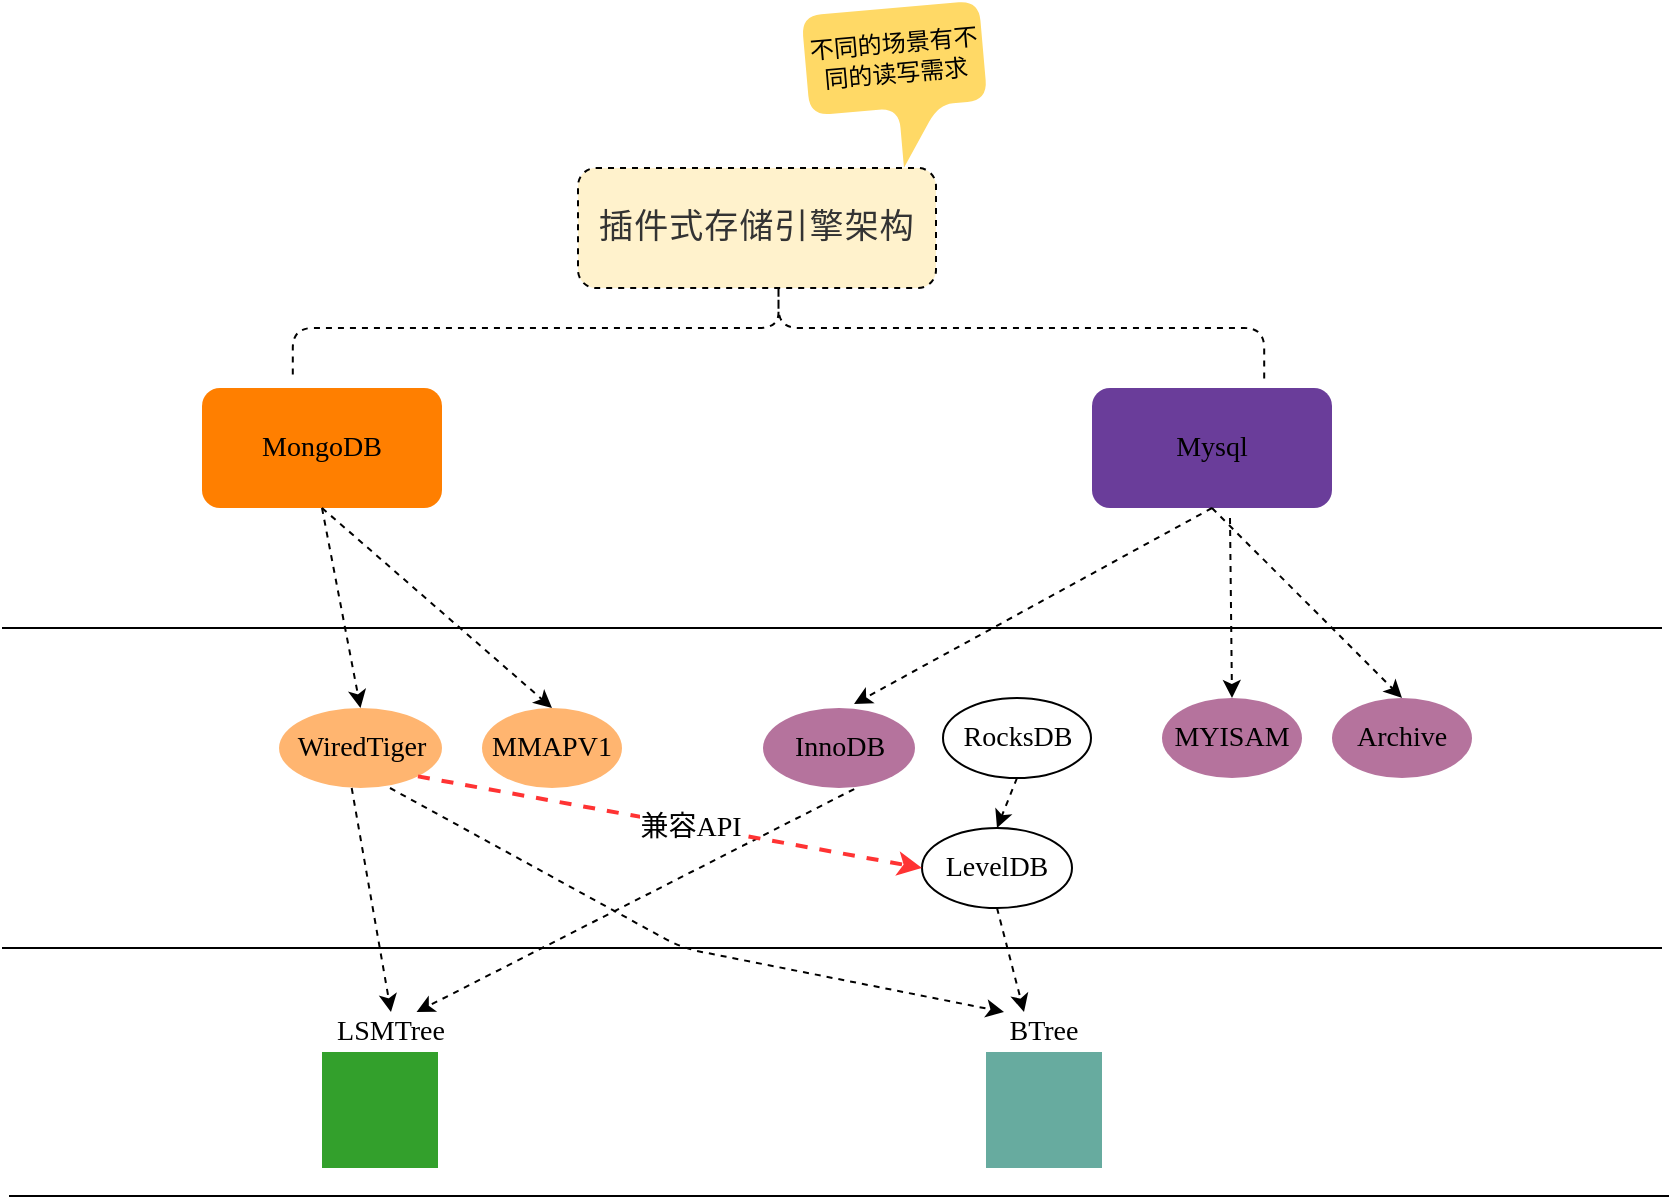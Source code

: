 <mxfile version="13.10.9" type="device"><diagram id="U9bCEAtk6WDespw3Ue_4" name="Page-1"><mxGraphModel dx="1422" dy="1834" grid="1" gridSize="10" guides="1" tooltips="1" connect="1" arrows="1" fold="1" page="1" pageScale="1" pageWidth="827" pageHeight="1169" math="0" shadow="0"><root><mxCell id="0"/><mxCell id="1" parent="0"/><mxCell id="ALTYx4U-Zphg6z7-K3tY-1" value="&lt;font face=&quot;ZCOOL KuaiLe&quot; data-font-src=&quot;https://fonts.googleapis.com/css?family=ZCOOL+KuaiLe&quot;&gt;&lt;span style=&quot;color: rgb(51 , 51 , 51) ; font-size: 17px ; font-style: normal ; font-weight: 400 ; letter-spacing: 0.544px ; text-align: justify ; text-indent: 0px ; text-transform: none ; word-spacing: 0px ; display: inline ; float: none&quot;&gt;插件式存储引擎架构&lt;/span&gt;&lt;/font&gt;" style="rounded=1;whiteSpace=wrap;html=1;dashed=1;fillColor=#FFF2CC;" parent="1" vertex="1"><mxGeometry x="288" y="70" width="179" height="60" as="geometry"/></mxCell><mxCell id="ALTYx4U-Zphg6z7-K3tY-2" value="不同的场景有不同的读写需求" style="shape=callout;whiteSpace=wrap;html=1;perimeter=calloutPerimeter;rounded=1;rotation=-5;fillColor=#FFD966;strokeColor=none;" parent="1" vertex="1"><mxGeometry x="403" y="-10" width="89" height="80" as="geometry"/></mxCell><mxCell id="ALTYx4U-Zphg6z7-K3tY-4" value="" style="shape=image;html=1;verticalAlign=top;verticalLabelPosition=bottom;labelBackgroundColor=#ffffff;imageAspect=0;aspect=fixed;image=https://cdn1.iconfinder.com/data/icons/adventure-outline-1/64/Adventure-Line-07-128.png;rounded=1;imageBackground=#33A02C;" parent="1" vertex="1"><mxGeometry x="160" y="512" width="58" height="58" as="geometry"/></mxCell><mxCell id="ALTYx4U-Zphg6z7-K3tY-7" value="&lt;font face=&quot;Comic Sans MS&quot; style=&quot;font-size: 14px&quot;&gt;LSMTree&lt;/font&gt;" style="text;html=1;strokeColor=none;fillColor=none;align=center;verticalAlign=middle;whiteSpace=wrap;rounded=0;" parent="1" vertex="1"><mxGeometry x="169" y="492" width="51" height="20" as="geometry"/></mxCell><mxCell id="ALTYx4U-Zphg6z7-K3tY-10" value="" style="shape=image;html=1;verticalAlign=top;verticalLabelPosition=bottom;labelBackgroundColor=#ffffff;imageAspect=0;aspect=fixed;image=https://cdn1.iconfinder.com/data/icons/adventure-outline-1/64/Adventure-Line-07-128.png;rounded=1;imageBackground=#67AB9F;" parent="1" vertex="1"><mxGeometry x="492" y="512" width="58" height="58" as="geometry"/></mxCell><mxCell id="ALTYx4U-Zphg6z7-K3tY-11" value="BTree" style="text;html=1;strokeColor=none;fillColor=none;align=center;verticalAlign=middle;whiteSpace=wrap;rounded=0;fontFamily=Comic Sans MS;fontSize=14;" parent="1" vertex="1"><mxGeometry x="501" y="492" width="40" height="20" as="geometry"/></mxCell><mxCell id="ALTYx4U-Zphg6z7-K3tY-14" value="" style="endArrow=none;html=1;fontFamily=Comic Sans MS;fontSize=14;" parent="1" edge="1"><mxGeometry width="50" height="50" relative="1" as="geometry"><mxPoint y="460" as="sourcePoint"/><mxPoint x="830" y="460" as="targetPoint"/></mxGeometry></mxCell><mxCell id="ALTYx4U-Zphg6z7-K3tY-16" value="WiredTiger" style="ellipse;whiteSpace=wrap;html=1;rounded=1;fontFamily=Comic Sans MS;fontSize=14;strokeColor=none;fillColor=#FFB570;" parent="1" vertex="1"><mxGeometry x="138.5" y="340" width="81.5" height="40" as="geometry"/></mxCell><mxCell id="ALTYx4U-Zphg6z7-K3tY-18" value="InnoDB" style="ellipse;whiteSpace=wrap;html=1;rounded=1;fontFamily=Comic Sans MS;fontSize=14;strokeColor=none;fillColor=#B5739D;" parent="1" vertex="1"><mxGeometry x="380.5" y="340" width="76" height="40" as="geometry"/></mxCell><mxCell id="ALTYx4U-Zphg6z7-K3tY-22" value="" style="endArrow=classic;html=1;fontFamily=Comic Sans MS;fontSize=14;exitX=0.446;exitY=1;exitDx=0;exitDy=0;exitPerimeter=0;entryX=0.5;entryY=0;entryDx=0;entryDy=0;dashed=1;" parent="1" source="ALTYx4U-Zphg6z7-K3tY-16" target="ALTYx4U-Zphg6z7-K3tY-7" edge="1"><mxGeometry width="50" height="50" relative="1" as="geometry"><mxPoint x="384" y="470" as="sourcePoint"/><mxPoint x="434" y="420" as="targetPoint"/></mxGeometry></mxCell><mxCell id="ALTYx4U-Zphg6z7-K3tY-23" value="" style="endArrow=classic;html=1;fontFamily=Comic Sans MS;fontSize=14;entryX=0;entryY=0;entryDx=0;entryDy=0;dashed=1;" parent="1" target="ALTYx4U-Zphg6z7-K3tY-11" edge="1"><mxGeometry width="50" height="50" relative="1" as="geometry"><mxPoint x="194" y="380" as="sourcePoint"/><mxPoint x="208.5" y="538" as="targetPoint"/><Array as="points"><mxPoint x="340" y="460"/></Array></mxGeometry></mxCell><mxCell id="ALTYx4U-Zphg6z7-K3tY-24" value="" style="endArrow=classic;html=1;fontFamily=Comic Sans MS;fontSize=14;entryX=0.25;entryY=0;entryDx=0;entryDy=0;dashed=1;exitX=0.5;exitY=1;exitDx=0;exitDy=0;" parent="1" source="ALTYx4U-Zphg6z7-K3tY-27" target="ALTYx4U-Zphg6z7-K3tY-11" edge="1"><mxGeometry width="50" height="50" relative="1" as="geometry"><mxPoint x="364" y="380" as="sourcePoint"/><mxPoint x="515" y="538" as="targetPoint"/></mxGeometry></mxCell><mxCell id="ALTYx4U-Zphg6z7-K3tY-26" value="" style="endArrow=classic;html=1;fontFamily=Comic Sans MS;fontSize=14;entryX=0.75;entryY=0;entryDx=0;entryDy=0;dashed=1;exitX=0.6;exitY=1.013;exitDx=0;exitDy=0;exitPerimeter=0;" parent="1" source="ALTYx4U-Zphg6z7-K3tY-18" target="ALTYx4U-Zphg6z7-K3tY-7" edge="1"><mxGeometry width="50" height="50" relative="1" as="geometry"><mxPoint x="374" y="390" as="sourcePoint"/><mxPoint x="525" y="538" as="targetPoint"/></mxGeometry></mxCell><mxCell id="ALTYx4U-Zphg6z7-K3tY-27" value="LevelDB" style="ellipse;whiteSpace=wrap;html=1;rounded=1;fillColor=none;fontFamily=Comic Sans MS;fontSize=14;" parent="1" vertex="1"><mxGeometry x="460" y="400" width="75" height="40" as="geometry"/></mxCell><mxCell id="ALTYx4U-Zphg6z7-K3tY-28" value="RocksDB" style="ellipse;whiteSpace=wrap;html=1;rounded=1;fillColor=none;fontFamily=Comic Sans MS;fontSize=14;" parent="1" vertex="1"><mxGeometry x="470.5" y="335" width="74" height="40" as="geometry"/></mxCell><mxCell id="ALTYx4U-Zphg6z7-K3tY-29" value="" style="endArrow=classic;html=1;fontFamily=Comic Sans MS;fontSize=14;exitX=0.5;exitY=1;exitDx=0;exitDy=0;entryX=0.5;entryY=0;entryDx=0;entryDy=0;dashed=1;" parent="1" source="ALTYx4U-Zphg6z7-K3tY-28" target="ALTYx4U-Zphg6z7-K3tY-27" edge="1"><mxGeometry width="50" height="50" relative="1" as="geometry"><mxPoint x="202.02" y="390" as="sourcePoint"/><mxPoint x="208.5" y="538" as="targetPoint"/></mxGeometry></mxCell><mxCell id="ALTYx4U-Zphg6z7-K3tY-30" value="" style="endArrow=none;html=1;fontFamily=Comic Sans MS;fontSize=14;" parent="1" edge="1"><mxGeometry width="50" height="50" relative="1" as="geometry"><mxPoint x="3.5" y="584" as="sourcePoint"/><mxPoint x="833.5" y="584" as="targetPoint"/></mxGeometry></mxCell><mxCell id="ALTYx4U-Zphg6z7-K3tY-31" value="" style="endArrow=none;html=1;fontFamily=Comic Sans MS;fontSize=14;" parent="1" edge="1"><mxGeometry width="50" height="50" relative="1" as="geometry"><mxPoint y="300" as="sourcePoint"/><mxPoint x="830" y="300" as="targetPoint"/></mxGeometry></mxCell><mxCell id="ALTYx4U-Zphg6z7-K3tY-32" value="Mysql" style="rounded=1;whiteSpace=wrap;html=1;fontFamily=Comic Sans MS;fontSize=14;strokeColor=none;fillColor=#6A3D9A;" parent="1" vertex="1"><mxGeometry x="545" y="180" width="120" height="60" as="geometry"/></mxCell><mxCell id="ALTYx4U-Zphg6z7-K3tY-33" value="MongoDB" style="rounded=1;whiteSpace=wrap;html=1;fontFamily=Comic Sans MS;fontSize=14;fillColor=#FF7F00;strokeColor=none;" parent="1" vertex="1"><mxGeometry x="100" y="180" width="120" height="60" as="geometry"/></mxCell><mxCell id="ALTYx4U-Zphg6z7-K3tY-35" value="MYISAM" style="ellipse;whiteSpace=wrap;html=1;rounded=1;fontFamily=Comic Sans MS;fontSize=14;strokeColor=none;fillColor=#B5739D;" parent="1" vertex="1"><mxGeometry x="580" y="335" width="70" height="40" as="geometry"/></mxCell><mxCell id="ALTYx4U-Zphg6z7-K3tY-36" value="Archive" style="ellipse;whiteSpace=wrap;html=1;rounded=1;fontFamily=Comic Sans MS;fontSize=14;strokeColor=none;fillColor=#B5739D;" parent="1" vertex="1"><mxGeometry x="665" y="335" width="70" height="40" as="geometry"/></mxCell><mxCell id="ALTYx4U-Zphg6z7-K3tY-37" value="MMAPV1" style="ellipse;whiteSpace=wrap;html=1;rounded=1;fontFamily=Comic Sans MS;fontSize=14;strokeColor=none;fillColor=#FFB570;" parent="1" vertex="1"><mxGeometry x="240" y="340" width="70" height="40" as="geometry"/></mxCell><mxCell id="ALTYx4U-Zphg6z7-K3tY-39" value="" style="endArrow=classic;html=1;fontFamily=Comic Sans MS;fontSize=14;entryX=0.599;entryY=-0.05;entryDx=0;entryDy=0;dashed=1;exitX=0.5;exitY=1;exitDx=0;exitDy=0;entryPerimeter=0;" parent="1" source="ALTYx4U-Zphg6z7-K3tY-32" target="ALTYx4U-Zphg6z7-K3tY-18" edge="1"><mxGeometry width="50" height="50" relative="1" as="geometry"><mxPoint x="230" y="190" as="sourcePoint"/><mxPoint x="278.98" y="348" as="targetPoint"/></mxGeometry></mxCell><mxCell id="ALTYx4U-Zphg6z7-K3tY-40" value="" style="endArrow=classic;html=1;fontFamily=Comic Sans MS;fontSize=14;entryX=0.5;entryY=0;entryDx=0;entryDy=0;dashed=1;exitX=0.575;exitY=1.083;exitDx=0;exitDy=0;exitPerimeter=0;" parent="1" source="ALTYx4U-Zphg6z7-K3tY-32" target="ALTYx4U-Zphg6z7-K3tY-35" edge="1"><mxGeometry width="50" height="50" relative="1" as="geometry"><mxPoint x="300" y="200" as="sourcePoint"/><mxPoint x="436.024" y="348" as="targetPoint"/></mxGeometry></mxCell><mxCell id="ALTYx4U-Zphg6z7-K3tY-41" value="" style="endArrow=classic;html=1;fontFamily=Comic Sans MS;fontSize=14;entryX=0.5;entryY=0;entryDx=0;entryDy=0;dashed=1;exitX=0.5;exitY=1;exitDx=0;exitDy=0;" parent="1" source="ALTYx4U-Zphg6z7-K3tY-32" target="ALTYx4U-Zphg6z7-K3tY-36" edge="1"><mxGeometry width="50" height="50" relative="1" as="geometry"><mxPoint x="239" y="194.98" as="sourcePoint"/><mxPoint x="625" y="345" as="targetPoint"/></mxGeometry></mxCell><mxCell id="ALTYx4U-Zphg6z7-K3tY-42" value="" style="endArrow=classic;html=1;fontFamily=Comic Sans MS;fontSize=14;entryX=0.5;entryY=0;entryDx=0;entryDy=0;dashed=1;exitX=0.5;exitY=1;exitDx=0;exitDy=0;" parent="1" source="ALTYx4U-Zphg6z7-K3tY-33" target="ALTYx4U-Zphg6z7-K3tY-16" edge="1"><mxGeometry width="50" height="50" relative="1" as="geometry"><mxPoint x="230" y="190" as="sourcePoint"/><mxPoint x="710" y="345" as="targetPoint"/></mxGeometry></mxCell><mxCell id="ALTYx4U-Zphg6z7-K3tY-43" value="" style="endArrow=classic;html=1;fontFamily=Comic Sans MS;fontSize=14;entryX=0.5;entryY=0;entryDx=0;entryDy=0;dashed=1;exitX=0.5;exitY=1;exitDx=0;exitDy=0;" parent="1" source="ALTYx4U-Zphg6z7-K3tY-33" target="ALTYx4U-Zphg6z7-K3tY-37" edge="1"><mxGeometry width="50" height="50" relative="1" as="geometry"><mxPoint x="615" y="190" as="sourcePoint"/><mxPoint x="189.25" y="350" as="targetPoint"/></mxGeometry></mxCell><mxCell id="ALTYx4U-Zphg6z7-K3tY-44" value="" style="shape=curlyBracket;whiteSpace=wrap;html=1;rounded=1;dashed=1;strokeColor=#000000;fillColor=#FFD966;fontFamily=Comic Sans MS;fontSize=14;rotation=90;" parent="1" vertex="1"><mxGeometry x="363" y="-92.85" width="50.5" height="485.7" as="geometry"/></mxCell><mxCell id="n64XuxfC_6BFVxP7l3Mm-2" value="" style="endArrow=classic;html=1;dashed=1;fontFamily=Comic Sans MS;fontSize=14;exitX=1;exitY=1;exitDx=0;exitDy=0;entryX=0;entryY=0.5;entryDx=0;entryDy=0;strokeWidth=2;strokeColor=#FF3333;" edge="1" parent="1" source="ALTYx4U-Zphg6z7-K3tY-16" target="ALTYx4U-Zphg6z7-K3tY-27"><mxGeometry width="50" height="50" relative="1" as="geometry"><mxPoint x="700" y="470" as="sourcePoint"/><mxPoint x="750" y="420" as="targetPoint"/></mxGeometry></mxCell><mxCell id="n64XuxfC_6BFVxP7l3Mm-3" value="&lt;font face=&quot;ZCOOL KuaiLe&quot; data-font-src=&quot;https://fonts.googleapis.com/css?family=ZCOOL+KuaiLe&quot;&gt;兼容&lt;/font&gt;&lt;font data-font-src=&quot;https://fonts.googleapis.com/css?family=ZCOOL+KuaiLe&quot;&gt;API&lt;/font&gt;" style="edgeLabel;html=1;align=center;verticalAlign=middle;resizable=0;points=[];fontSize=14;fontFamily=Comic Sans MS;" vertex="1" connectable="0" parent="n64XuxfC_6BFVxP7l3Mm-2"><mxGeometry x="0.082" y="-1" relative="1" as="geometry"><mxPoint y="-0.2" as="offset"/></mxGeometry></mxCell></root></mxGraphModel></diagram></mxfile>